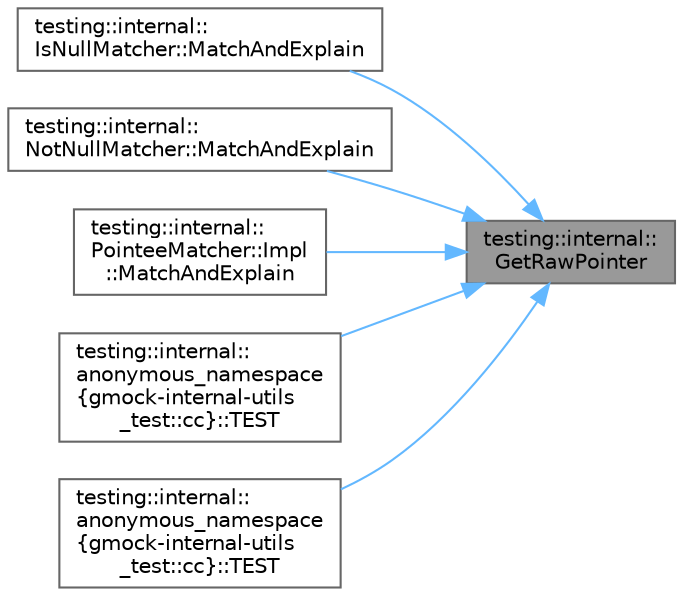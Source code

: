 digraph "testing::internal::GetRawPointer"
{
 // LATEX_PDF_SIZE
  bgcolor="transparent";
  edge [fontname=Helvetica,fontsize=10,labelfontname=Helvetica,labelfontsize=10];
  node [fontname=Helvetica,fontsize=10,shape=box,height=0.2,width=0.4];
  rankdir="RL";
  Node1 [id="Node000001",label="testing::internal::\lGetRawPointer",height=0.2,width=0.4,color="gray40", fillcolor="grey60", style="filled", fontcolor="black",tooltip=" "];
  Node1 -> Node2 [id="edge1_Node000001_Node000002",dir="back",color="steelblue1",style="solid",tooltip=" "];
  Node2 [id="Node000002",label="testing::internal::\lIsNullMatcher::MatchAndExplain",height=0.2,width=0.4,color="grey40", fillcolor="white", style="filled",URL="$classtesting_1_1internal_1_1_is_null_matcher.html#ab8a96a4389c9c352e367ba2edff6e87d",tooltip=" "];
  Node1 -> Node3 [id="edge2_Node000001_Node000003",dir="back",color="steelblue1",style="solid",tooltip=" "];
  Node3 [id="Node000003",label="testing::internal::\lNotNullMatcher::MatchAndExplain",height=0.2,width=0.4,color="grey40", fillcolor="white", style="filled",URL="$classtesting_1_1internal_1_1_not_null_matcher.html#a8c4b04f9a91550176a6e23652f592b8e",tooltip=" "];
  Node1 -> Node4 [id="edge3_Node000001_Node000004",dir="back",color="steelblue1",style="solid",tooltip=" "];
  Node4 [id="Node000004",label="testing::internal::\lPointeeMatcher::Impl\l::MatchAndExplain",height=0.2,width=0.4,color="grey40", fillcolor="white", style="filled",URL="$classtesting_1_1internal_1_1_pointee_matcher_1_1_impl.html#a2aeaf0b7284fb2c7a7745746ec6ce63b",tooltip=" "];
  Node1 -> Node5 [id="edge4_Node000001_Node000005",dir="back",color="steelblue1",style="solid",tooltip=" "];
  Node5 [id="Node000005",label="testing::internal::\lanonymous_namespace\l\{gmock-internal-utils\l_test::cc\}::TEST",height=0.2,width=0.4,color="grey40", fillcolor="white", style="filled",URL="$namespacetesting_1_1internal_1_1anonymous__namespace_02gmock-internal-utils__test_8cc_03.html#adbaff69be0f6a8ea98113e6e18dbb9ce",tooltip=" "];
  Node1 -> Node6 [id="edge5_Node000001_Node000006",dir="back",color="steelblue1",style="solid",tooltip=" "];
  Node6 [id="Node000006",label="testing::internal::\lanonymous_namespace\l\{gmock-internal-utils\l_test::cc\}::TEST",height=0.2,width=0.4,color="grey40", fillcolor="white", style="filled",URL="$namespacetesting_1_1internal_1_1anonymous__namespace_02gmock-internal-utils__test_8cc_03.html#a4da9908ee0928bce81f610571d61aa10",tooltip=" "];
}
